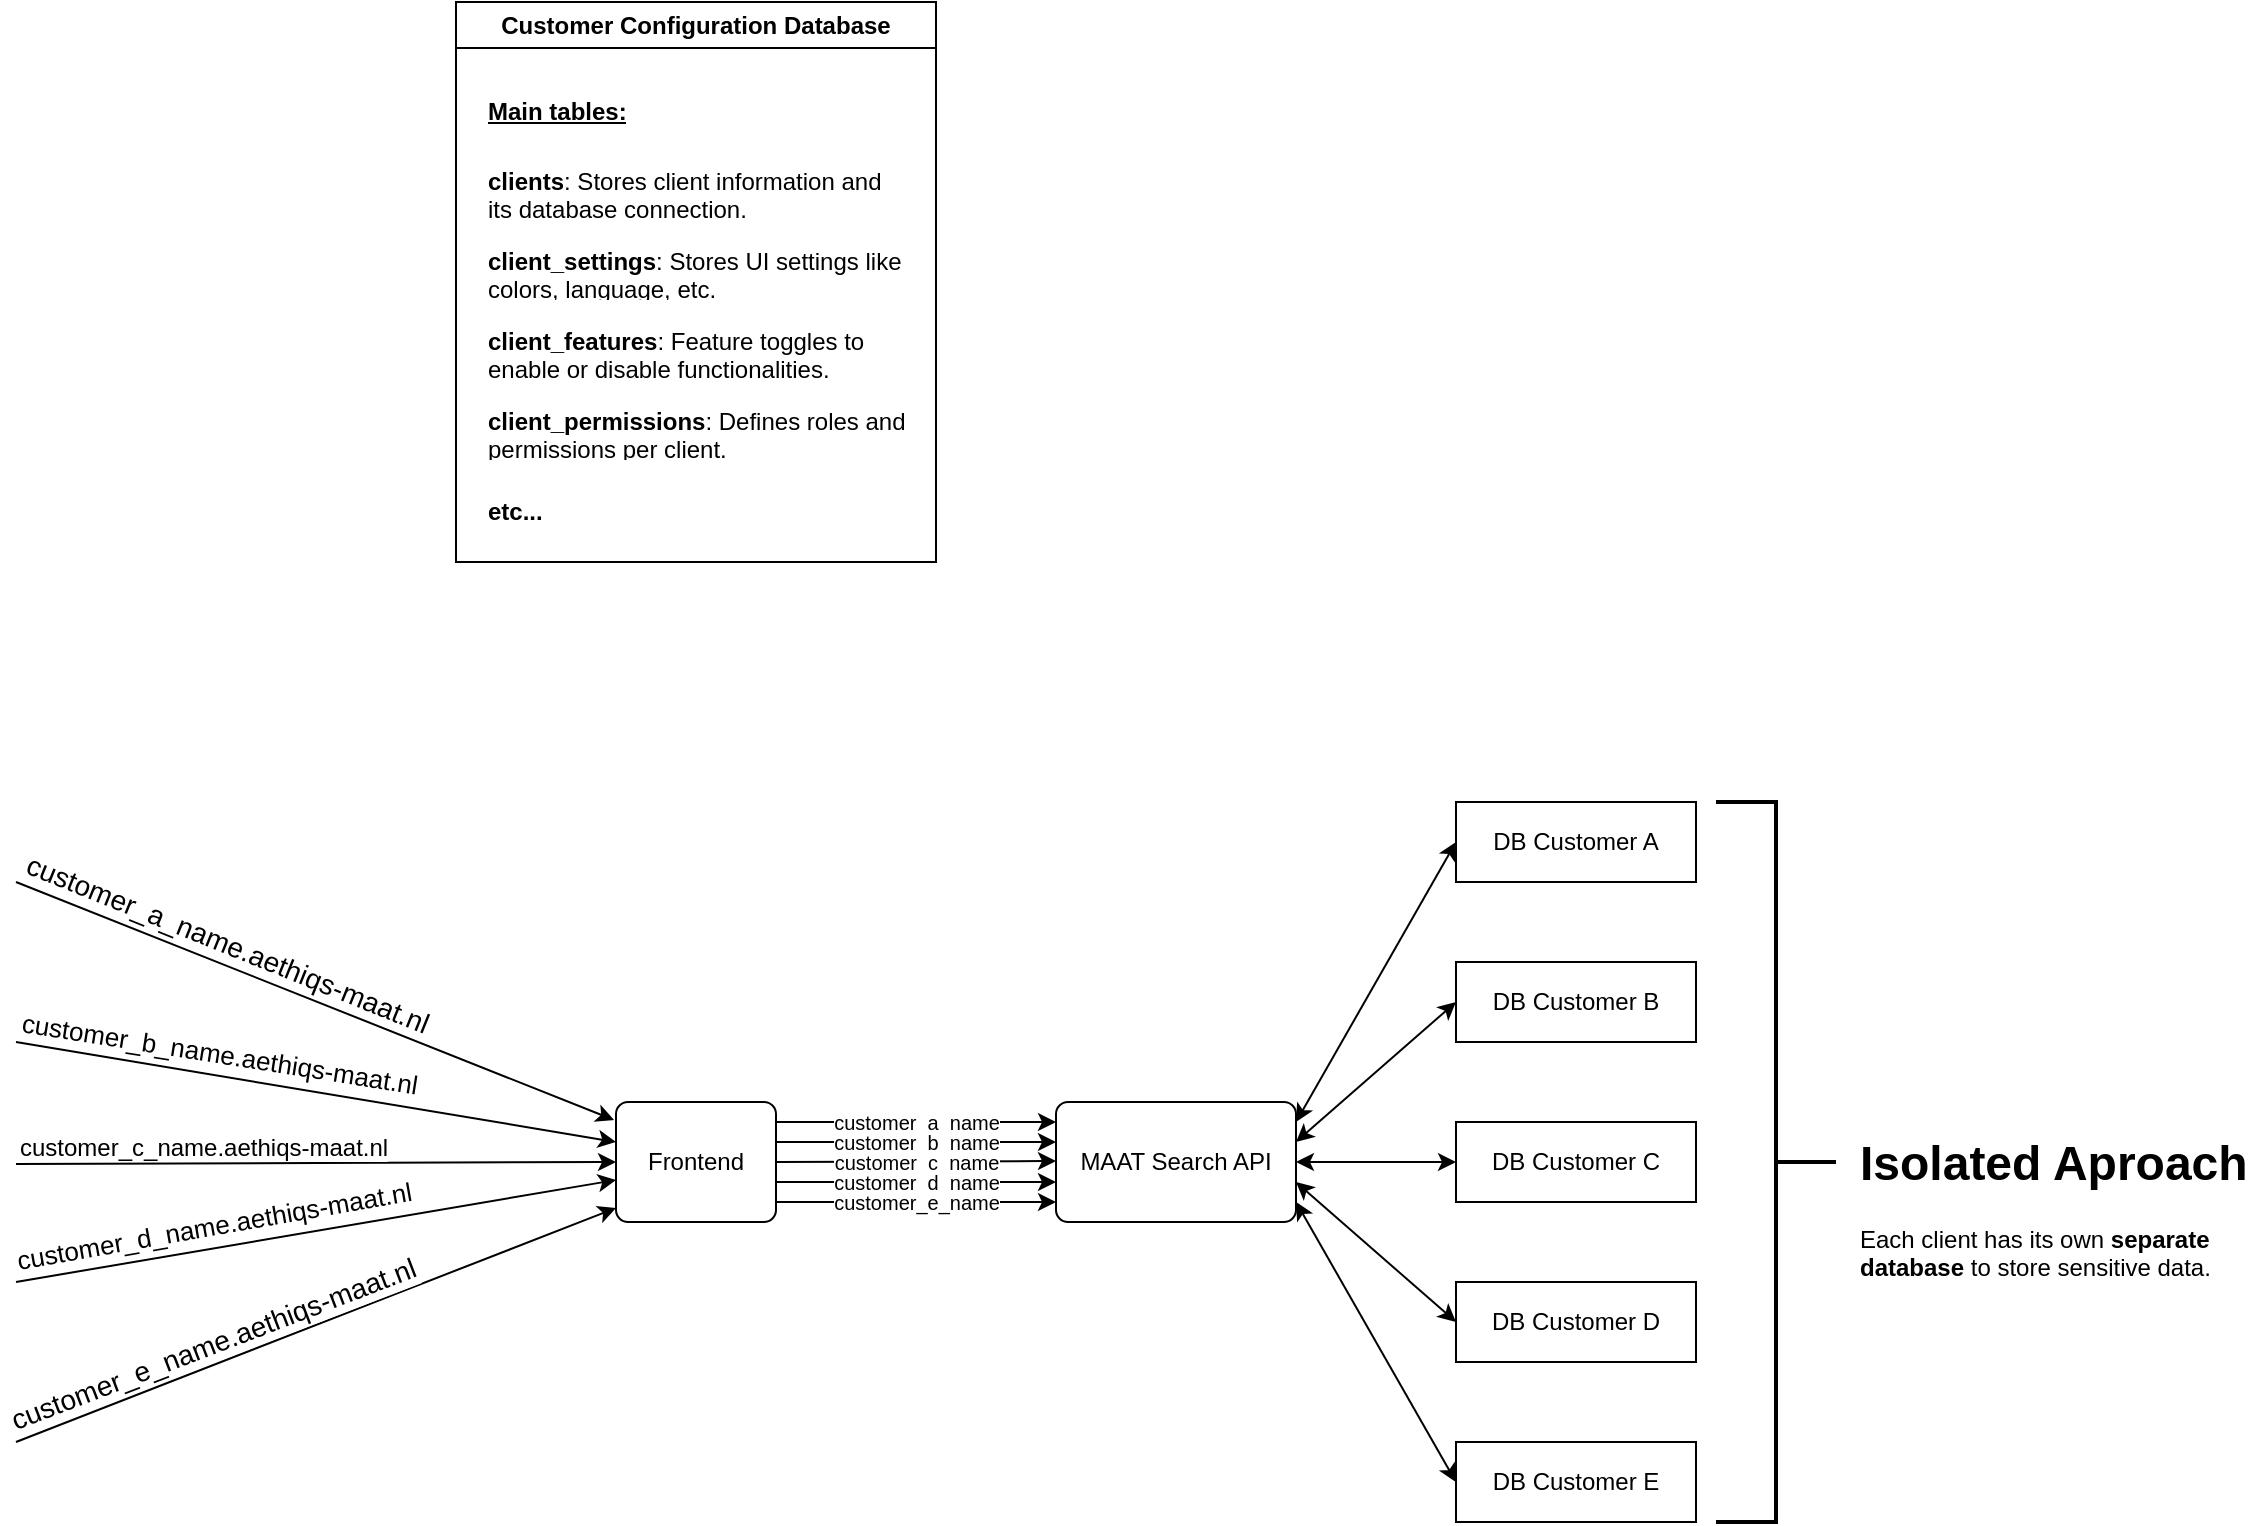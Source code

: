 <mxfile version="26.1.1">
  <diagram name="Página-1" id="i35IwmXvVQKmD29PBA4Z">
    <mxGraphModel dx="1194" dy="756" grid="1" gridSize="10" guides="1" tooltips="1" connect="1" arrows="1" fold="1" page="1" pageScale="1" pageWidth="1169" pageHeight="827" math="0" shadow="0">
      <root>
        <mxCell id="0" />
        <mxCell id="1" parent="0" />
        <mxCell id="5LPZ8JhkKM64RX59Qe6A-1" value="Frontend" style="rounded=1;arcSize=10;whiteSpace=wrap;html=1;align=center;" parent="1" vertex="1">
          <mxGeometry x="340" y="590" width="80" height="60" as="geometry" />
        </mxCell>
        <mxCell id="5LPZ8JhkKM64RX59Qe6A-2" value="MAAT Search API" style="rounded=1;arcSize=10;whiteSpace=wrap;html=1;align=center;" parent="1" vertex="1">
          <mxGeometry x="560" y="590" width="120" height="60" as="geometry" />
        </mxCell>
        <mxCell id="5LPZ8JhkKM64RX59Qe6A-5" value="DB Customer C" style="whiteSpace=wrap;html=1;align=center;" parent="1" vertex="1">
          <mxGeometry x="760" y="600" width="120" height="40" as="geometry" />
        </mxCell>
        <mxCell id="5LPZ8JhkKM64RX59Qe6A-6" value="DB Customer B" style="whiteSpace=wrap;html=1;align=center;" parent="1" vertex="1">
          <mxGeometry x="760" y="520" width="120" height="40" as="geometry" />
        </mxCell>
        <mxCell id="5LPZ8JhkKM64RX59Qe6A-7" value="DB Customer A" style="whiteSpace=wrap;html=1;align=center;" parent="1" vertex="1">
          <mxGeometry x="760" y="440" width="120" height="40" as="geometry" />
        </mxCell>
        <mxCell id="5LPZ8JhkKM64RX59Qe6A-8" value="DB Customer D" style="whiteSpace=wrap;html=1;align=center;" parent="1" vertex="1">
          <mxGeometry x="760" y="680" width="120" height="40" as="geometry" />
        </mxCell>
        <mxCell id="5LPZ8JhkKM64RX59Qe6A-9" value="DB Customer E" style="whiteSpace=wrap;html=1;align=center;" parent="1" vertex="1">
          <mxGeometry x="760" y="760" width="120" height="40" as="geometry" />
        </mxCell>
        <mxCell id="5LPZ8JhkKM64RX59Qe6A-10" value="" style="endArrow=classic;startArrow=classic;html=1;rounded=0;entryX=0;entryY=0.5;entryDx=0;entryDy=0;" parent="1" target="5LPZ8JhkKM64RX59Qe6A-7" edge="1">
          <mxGeometry width="50" height="50" relative="1" as="geometry">
            <mxPoint x="680" y="600" as="sourcePoint" />
            <mxPoint x="730" y="550" as="targetPoint" />
          </mxGeometry>
        </mxCell>
        <mxCell id="5LPZ8JhkKM64RX59Qe6A-11" value="" style="endArrow=classic;startArrow=classic;html=1;rounded=0;exitX=1;exitY=0.25;exitDx=0;exitDy=0;entryX=0;entryY=0.5;entryDx=0;entryDy=0;" parent="1" target="5LPZ8JhkKM64RX59Qe6A-6" edge="1">
          <mxGeometry width="50" height="50" relative="1" as="geometry">
            <mxPoint x="680" y="610" as="sourcePoint" />
            <mxPoint x="770" y="600" as="targetPoint" />
          </mxGeometry>
        </mxCell>
        <mxCell id="5LPZ8JhkKM64RX59Qe6A-12" value="" style="endArrow=classic;startArrow=classic;html=1;rounded=0;exitX=1;exitY=0.5;exitDx=0;exitDy=0;entryX=0;entryY=0.5;entryDx=0;entryDy=0;" parent="1" target="5LPZ8JhkKM64RX59Qe6A-5" edge="1">
          <mxGeometry width="50" height="50" relative="1" as="geometry">
            <mxPoint x="680" y="620" as="sourcePoint" />
            <mxPoint x="770" y="600" as="targetPoint" />
          </mxGeometry>
        </mxCell>
        <mxCell id="5LPZ8JhkKM64RX59Qe6A-13" value="" style="endArrow=classic;startArrow=classic;html=1;rounded=0;exitX=1;exitY=0.75;exitDx=0;exitDy=0;entryX=0;entryY=0.5;entryDx=0;entryDy=0;" parent="1" target="5LPZ8JhkKM64RX59Qe6A-8" edge="1">
          <mxGeometry width="50" height="50" relative="1" as="geometry">
            <mxPoint x="680" y="630" as="sourcePoint" />
            <mxPoint x="770" y="600" as="targetPoint" />
          </mxGeometry>
        </mxCell>
        <mxCell id="5LPZ8JhkKM64RX59Qe6A-14" value="" style="endArrow=classic;startArrow=classic;html=1;rounded=0;exitX=1;exitY=1;exitDx=0;exitDy=0;entryX=0;entryY=0.5;entryDx=0;entryDy=0;" parent="1" target="5LPZ8JhkKM64RX59Qe6A-9" edge="1">
          <mxGeometry width="50" height="50" relative="1" as="geometry">
            <mxPoint x="680" y="640" as="sourcePoint" />
            <mxPoint x="770" y="600" as="targetPoint" />
          </mxGeometry>
        </mxCell>
        <mxCell id="5LPZ8JhkKM64RX59Qe6A-15" value="Customer C&lt;strong data-end=&quot;323&quot; data-start=&quot;306&quot;&gt;onfiguration&lt;/strong&gt;&amp;nbsp;Database" style="swimlane;whiteSpace=wrap;html=1;" parent="1" vertex="1">
          <mxGeometry x="260" y="40" width="240" height="280" as="geometry">
            <mxRectangle x="160" y="40" width="230" height="30" as="alternateBounds" />
          </mxGeometry>
        </mxCell>
        <mxCell id="5LPZ8JhkKM64RX59Qe6A-21" value="&lt;strong data-end=&quot;405&quot; data-start=&quot;394&quot;&gt;clients&lt;/strong&gt;: Stores client information and its database connection." style="text;strokeColor=none;fillColor=none;align=left;verticalAlign=middle;spacingLeft=4;spacingRight=4;overflow=hidden;points=[[0,0.5],[1,0.5]];portConstraint=eastwest;rotatable=0;whiteSpace=wrap;html=1;" parent="5LPZ8JhkKM64RX59Qe6A-15" vertex="1">
          <mxGeometry x="10" y="80" width="220" height="30" as="geometry" />
        </mxCell>
        <mxCell id="5LPZ8JhkKM64RX59Qe6A-22" value="&lt;strong data-end=&quot;487&quot; data-start=&quot;468&quot;&gt;client_settings&lt;/strong&gt;: Stores UI settings like colors, language, etc." style="text;strokeColor=none;fillColor=none;align=left;verticalAlign=middle;spacingLeft=4;spacingRight=4;overflow=hidden;points=[[0,0.5],[1,0.5]];portConstraint=eastwest;rotatable=0;whiteSpace=wrap;html=1;" parent="5LPZ8JhkKM64RX59Qe6A-15" vertex="1">
          <mxGeometry x="10" y="120" width="220" height="30" as="geometry" />
        </mxCell>
        <mxCell id="5LPZ8JhkKM64RX59Qe6A-23" value="&lt;strong data-end=&quot;561&quot; data-start=&quot;542&quot;&gt;client_features&lt;/strong&gt;: Feature toggles to enable or disable functionalities." style="text;strokeColor=none;fillColor=none;align=left;verticalAlign=middle;spacingLeft=4;spacingRight=4;overflow=hidden;points=[[0,0.5],[1,0.5]];portConstraint=eastwest;rotatable=0;whiteSpace=wrap;html=1;" parent="5LPZ8JhkKM64RX59Qe6A-15" vertex="1">
          <mxGeometry x="10" y="160" width="220" height="30" as="geometry" />
        </mxCell>
        <mxCell id="5LPZ8JhkKM64RX59Qe6A-24" value="&lt;strong data-end=&quot;645&quot; data-start=&quot;623&quot;&gt;client_permissions&lt;/strong&gt;: Defines roles and permissions per client." style="text;strokeColor=none;fillColor=none;align=left;verticalAlign=middle;spacingLeft=4;spacingRight=4;overflow=hidden;points=[[0,0.5],[1,0.5]];portConstraint=eastwest;rotatable=0;whiteSpace=wrap;html=1;" parent="5LPZ8JhkKM64RX59Qe6A-15" vertex="1">
          <mxGeometry x="10" y="200" width="220" height="30" as="geometry" />
        </mxCell>
        <mxCell id="5LPZ8JhkKM64RX59Qe6A-25" value="&lt;b&gt;etc...&lt;/b&gt;" style="text;strokeColor=none;fillColor=none;align=left;verticalAlign=middle;spacingLeft=4;spacingRight=4;overflow=hidden;points=[[0,0.5],[1,0.5]];portConstraint=eastwest;rotatable=0;whiteSpace=wrap;html=1;" parent="5LPZ8JhkKM64RX59Qe6A-15" vertex="1">
          <mxGeometry x="10" y="240" width="220" height="30" as="geometry" />
        </mxCell>
        <mxCell id="5LPZ8JhkKM64RX59Qe6A-27" value="&lt;b&gt;&lt;u&gt;Main tables:&lt;/u&gt;&lt;/b&gt;" style="text;strokeColor=none;fillColor=none;align=left;verticalAlign=middle;spacingLeft=4;spacingRight=4;overflow=hidden;points=[[0,0.5],[1,0.5]];portConstraint=eastwest;rotatable=0;whiteSpace=wrap;html=1;" parent="5LPZ8JhkKM64RX59Qe6A-15" vertex="1">
          <mxGeometry x="10" y="40" width="220" height="30" as="geometry" />
        </mxCell>
        <mxCell id="5LPZ8JhkKM64RX59Qe6A-29" value="" style="strokeWidth=2;html=1;shape=mxgraph.flowchart.annotation_2;align=left;labelPosition=right;pointerEvents=1;rotation=-180;" parent="1" vertex="1">
          <mxGeometry x="890" y="440" width="60" height="360" as="geometry" />
        </mxCell>
        <mxCell id="5LPZ8JhkKM64RX59Qe6A-31" value="&lt;h1 style=&quot;margin-top: 0px;&quot;&gt;&lt;span style=&quot;text-align: center; text-wrap-mode: nowrap;&quot;&gt;Isolated Aproach&lt;/span&gt;&lt;/h1&gt;&lt;p&gt;Each client has its own &lt;strong data-end=&quot;971&quot; data-start=&quot;950&quot;&gt;separate database&lt;/strong&gt; to store sensitive data.&lt;/p&gt;" style="text;html=1;whiteSpace=wrap;overflow=hidden;rounded=0;" parent="1" vertex="1">
          <mxGeometry x="960" y="600" width="200" height="80" as="geometry" />
        </mxCell>
        <mxCell id="5LPZ8JhkKM64RX59Qe6A-32" value="" style="endArrow=classic;html=1;rounded=0;" parent="1" edge="1">
          <mxGeometry relative="1" as="geometry">
            <mxPoint x="420" y="600" as="sourcePoint" />
            <mxPoint x="560" y="600" as="targetPoint" />
          </mxGeometry>
        </mxCell>
        <mxCell id="5LPZ8JhkKM64RX59Qe6A-33" value="&lt;font&gt;customer_a_name&lt;/font&gt;" style="edgeLabel;resizable=0;html=1;;align=center;verticalAlign=middle;fontSize=10;" parent="5LPZ8JhkKM64RX59Qe6A-32" connectable="0" vertex="1">
          <mxGeometry relative="1" as="geometry" />
        </mxCell>
        <mxCell id="5LPZ8JhkKM64RX59Qe6A-35" value="" style="endArrow=classic;html=1;rounded=0;" parent="1" edge="1">
          <mxGeometry relative="1" as="geometry">
            <mxPoint x="420" y="610" as="sourcePoint" />
            <mxPoint x="560" y="610" as="targetPoint" />
          </mxGeometry>
        </mxCell>
        <mxCell id="5LPZ8JhkKM64RX59Qe6A-36" value="&lt;font&gt;customer_b_name&lt;/font&gt;" style="edgeLabel;resizable=0;html=1;;align=center;verticalAlign=middle;fontSize=10;" parent="5LPZ8JhkKM64RX59Qe6A-35" connectable="0" vertex="1">
          <mxGeometry relative="1" as="geometry" />
        </mxCell>
        <mxCell id="5LPZ8JhkKM64RX59Qe6A-37" value="" style="endArrow=classic;html=1;rounded=0;" parent="1" edge="1">
          <mxGeometry relative="1" as="geometry">
            <mxPoint x="420" y="620" as="sourcePoint" />
            <mxPoint x="560" y="619.5" as="targetPoint" />
          </mxGeometry>
        </mxCell>
        <mxCell id="5LPZ8JhkKM64RX59Qe6A-38" value="&lt;font&gt;customer_c_name&lt;/font&gt;" style="edgeLabel;resizable=0;html=1;;align=center;verticalAlign=middle;fontSize=10;" parent="5LPZ8JhkKM64RX59Qe6A-37" connectable="0" vertex="1">
          <mxGeometry relative="1" as="geometry" />
        </mxCell>
        <mxCell id="5LPZ8JhkKM64RX59Qe6A-40" value="" style="endArrow=classic;html=1;rounded=0;" parent="1" edge="1">
          <mxGeometry relative="1" as="geometry">
            <mxPoint x="420" y="630" as="sourcePoint" />
            <mxPoint x="560" y="630" as="targetPoint" />
          </mxGeometry>
        </mxCell>
        <mxCell id="5LPZ8JhkKM64RX59Qe6A-41" value="&lt;font&gt;customer_d_name&lt;/font&gt;" style="edgeLabel;resizable=0;html=1;;align=center;verticalAlign=middle;fontSize=10;" parent="5LPZ8JhkKM64RX59Qe6A-40" connectable="0" vertex="1">
          <mxGeometry relative="1" as="geometry" />
        </mxCell>
        <mxCell id="5LPZ8JhkKM64RX59Qe6A-42" value="" style="endArrow=classic;html=1;rounded=0;" parent="1" edge="1">
          <mxGeometry relative="1" as="geometry">
            <mxPoint x="420" y="640" as="sourcePoint" />
            <mxPoint x="560" y="640" as="targetPoint" />
          </mxGeometry>
        </mxCell>
        <mxCell id="5LPZ8JhkKM64RX59Qe6A-43" value="&lt;font&gt;customer_e_name&lt;/font&gt;" style="edgeLabel;resizable=0;html=1;;align=center;verticalAlign=middle;fontSize=10;" parent="5LPZ8JhkKM64RX59Qe6A-42" connectable="0" vertex="1">
          <mxGeometry relative="1" as="geometry" />
        </mxCell>
        <mxCell id="5LPZ8JhkKM64RX59Qe6A-57" value="" style="endArrow=classic;html=1;rounded=0;entryX=-0.012;entryY=0.15;entryDx=0;entryDy=0;entryPerimeter=0;" parent="1" target="5LPZ8JhkKM64RX59Qe6A-1" edge="1">
          <mxGeometry relative="1" as="geometry">
            <mxPoint x="40" y="480" as="sourcePoint" />
            <mxPoint x="320" y="620" as="targetPoint" />
          </mxGeometry>
        </mxCell>
        <mxCell id="5LPZ8JhkKM64RX59Qe6A-59" value="&lt;span style=&quot;text-align: center;&quot;&gt;customer_a_name&lt;/span&gt;&lt;span&gt;.aethiqs-maat.nl&lt;/span&gt;" style="edgeLabel;resizable=0;html=1;;align=left;verticalAlign=bottom;rotation=22;fontSize=14;" parent="5LPZ8JhkKM64RX59Qe6A-57" connectable="0" vertex="1">
          <mxGeometry x="-1" relative="1" as="geometry" />
        </mxCell>
        <mxCell id="eGsDs66nEqjfUsVROLer-1" value="" style="endArrow=classic;html=1;rounded=0;entryX=0;entryY=0.5;entryDx=0;entryDy=0;" edge="1" parent="1" target="5LPZ8JhkKM64RX59Qe6A-1">
          <mxGeometry relative="1" as="geometry">
            <mxPoint x="40" y="621" as="sourcePoint" />
            <mxPoint x="336" y="720" as="targetPoint" />
          </mxGeometry>
        </mxCell>
        <mxCell id="eGsDs66nEqjfUsVROLer-3" value="&lt;span style=&quot;text-align: center;&quot;&gt;customer_c_name&lt;/span&gt;&lt;span&gt;.aethiqs-maat.nl&lt;/span&gt;" style="edgeLabel;resizable=0;html=1;;align=left;verticalAlign=bottom;fontSize=12;" connectable="0" vertex="1" parent="eGsDs66nEqjfUsVROLer-1">
          <mxGeometry x="-1" relative="1" as="geometry" />
        </mxCell>
        <mxCell id="eGsDs66nEqjfUsVROLer-4" value="" style="endArrow=classic;html=1;rounded=0;entryX=0;entryY=0.5;entryDx=0;entryDy=0;" edge="1" parent="1">
          <mxGeometry relative="1" as="geometry">
            <mxPoint x="40" y="560" as="sourcePoint" />
            <mxPoint x="340" y="610" as="targetPoint" />
          </mxGeometry>
        </mxCell>
        <mxCell id="eGsDs66nEqjfUsVROLer-6" value="&lt;span style=&quot;text-align: center;&quot;&gt;customer_b_name&lt;/span&gt;&lt;span&gt;.aethiqs-maat.nl&lt;/span&gt;" style="edgeLabel;resizable=0;html=1;;align=left;verticalAlign=bottom;rotation=9;fontSize=13;" connectable="0" vertex="1" parent="eGsDs66nEqjfUsVROLer-4">
          <mxGeometry x="-1" relative="1" as="geometry" />
        </mxCell>
        <mxCell id="eGsDs66nEqjfUsVROLer-7" value="" style="endArrow=classic;html=1;rounded=0;entryX=0;entryY=0.65;entryDx=0;entryDy=0;entryPerimeter=0;" edge="1" parent="1" target="5LPZ8JhkKM64RX59Qe6A-1">
          <mxGeometry relative="1" as="geometry">
            <mxPoint x="40" y="680" as="sourcePoint" />
            <mxPoint x="330" y="760" as="targetPoint" />
          </mxGeometry>
        </mxCell>
        <mxCell id="eGsDs66nEqjfUsVROLer-8" value="&lt;span style=&quot;text-align: center;&quot;&gt;customer_d_name&lt;/span&gt;&lt;span&gt;.aethiqs-maat.nl&lt;/span&gt;" style="edgeLabel;resizable=0;html=1;;align=left;verticalAlign=bottom;rotation=350;fontSize=13;" connectable="0" vertex="1" parent="eGsDs66nEqjfUsVROLer-7">
          <mxGeometry x="-1" relative="1" as="geometry" />
        </mxCell>
        <mxCell id="eGsDs66nEqjfUsVROLer-9" value="" style="endArrow=classic;html=1;rounded=0;entryX=0;entryY=0.883;entryDx=0;entryDy=0;entryPerimeter=0;" edge="1" parent="1" target="5LPZ8JhkKM64RX59Qe6A-1">
          <mxGeometry relative="1" as="geometry">
            <mxPoint x="40" y="760" as="sourcePoint" />
            <mxPoint x="339" y="819" as="targetPoint" />
          </mxGeometry>
        </mxCell>
        <mxCell id="eGsDs66nEqjfUsVROLer-10" value="&lt;span style=&quot;text-align: center;&quot;&gt;customer_e_name&lt;/span&gt;&lt;span&gt;.aethiqs-maat.nl&lt;/span&gt;" style="edgeLabel;resizable=0;html=1;;align=left;verticalAlign=bottom;rotation=339;fontSize=14;" connectable="0" vertex="1" parent="eGsDs66nEqjfUsVROLer-9">
          <mxGeometry x="-1" relative="1" as="geometry" />
        </mxCell>
      </root>
    </mxGraphModel>
  </diagram>
</mxfile>
